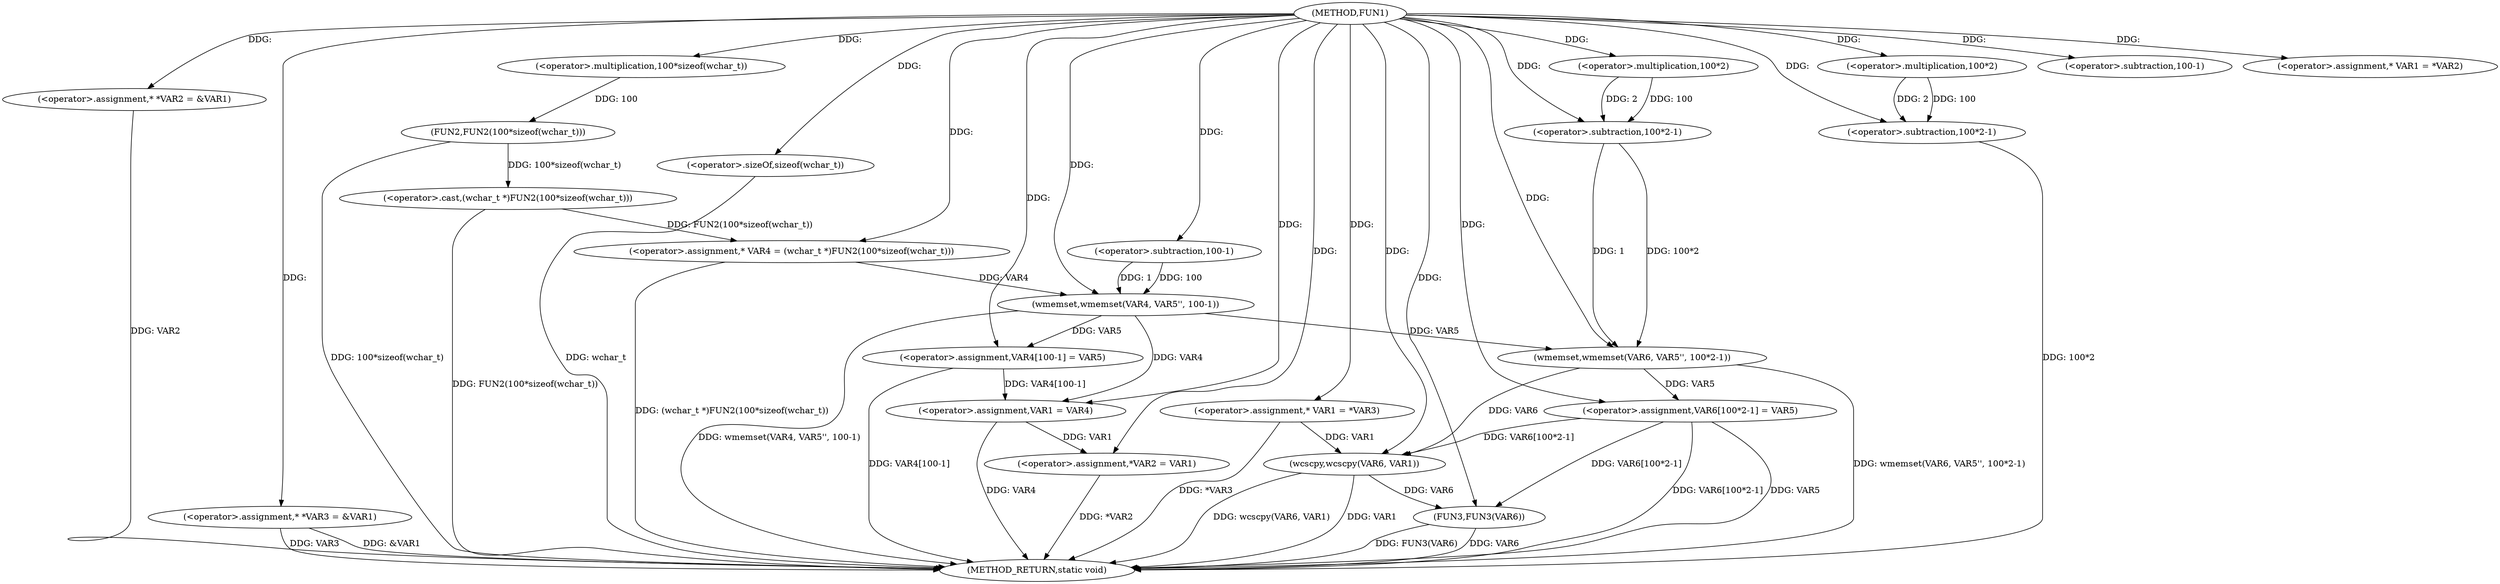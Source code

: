 digraph FUN1 {  
"1000100" [label = "(METHOD,FUN1)" ]
"1000179" [label = "(METHOD_RETURN,static void)" ]
"1000104" [label = "(<operator>.assignment,* *VAR2 = &VAR1)" ]
"1000109" [label = "(<operator>.assignment,* *VAR3 = &VAR1)" ]
"1000114" [label = "(<operator>.assignment,* VAR4 = (wchar_t *)FUN2(100*sizeof(wchar_t)))" ]
"1000116" [label = "(<operator>.cast,(wchar_t *)FUN2(100*sizeof(wchar_t)))" ]
"1000118" [label = "(FUN2,FUN2(100*sizeof(wchar_t)))" ]
"1000119" [label = "(<operator>.multiplication,100*sizeof(wchar_t))" ]
"1000121" [label = "(<operator>.sizeOf,sizeof(wchar_t))" ]
"1000123" [label = "(wmemset,wmemset(VAR4, VAR5'', 100-1))" ]
"1000126" [label = "(<operator>.subtraction,100-1)" ]
"1000129" [label = "(<operator>.assignment,VAR4[100-1] = VAR5)" ]
"1000132" [label = "(<operator>.subtraction,100-1)" ]
"1000138" [label = "(<operator>.assignment,* VAR1 = *VAR2)" ]
"1000142" [label = "(<operator>.assignment,VAR1 = VAR4)" ]
"1000145" [label = "(<operator>.assignment,*VAR2 = VAR1)" ]
"1000151" [label = "(<operator>.assignment,* VAR1 = *VAR3)" ]
"1000157" [label = "(wmemset,wmemset(VAR6, VAR5'', 100*2-1))" ]
"1000160" [label = "(<operator>.subtraction,100*2-1)" ]
"1000161" [label = "(<operator>.multiplication,100*2)" ]
"1000165" [label = "(<operator>.assignment,VAR6[100*2-1] = VAR5)" ]
"1000168" [label = "(<operator>.subtraction,100*2-1)" ]
"1000169" [label = "(<operator>.multiplication,100*2)" ]
"1000174" [label = "(wcscpy,wcscpy(VAR6, VAR1))" ]
"1000177" [label = "(FUN3,FUN3(VAR6))" ]
  "1000177" -> "1000179"  [ label = "DDG: VAR6"] 
  "1000168" -> "1000179"  [ label = "DDG: 100*2"] 
  "1000157" -> "1000179"  [ label = "DDG: wmemset(VAR6, VAR5'', 100*2-1)"] 
  "1000104" -> "1000179"  [ label = "DDG: VAR2"] 
  "1000165" -> "1000179"  [ label = "DDG: VAR6[100*2-1]"] 
  "1000174" -> "1000179"  [ label = "DDG: VAR1"] 
  "1000151" -> "1000179"  [ label = "DDG: *VAR3"] 
  "1000116" -> "1000179"  [ label = "DDG: FUN2(100*sizeof(wchar_t))"] 
  "1000177" -> "1000179"  [ label = "DDG: FUN3(VAR6)"] 
  "1000118" -> "1000179"  [ label = "DDG: 100*sizeof(wchar_t)"] 
  "1000145" -> "1000179"  [ label = "DDG: *VAR2"] 
  "1000129" -> "1000179"  [ label = "DDG: VAR4[100-1]"] 
  "1000123" -> "1000179"  [ label = "DDG: wmemset(VAR4, VAR5'', 100-1)"] 
  "1000142" -> "1000179"  [ label = "DDG: VAR4"] 
  "1000109" -> "1000179"  [ label = "DDG: VAR3"] 
  "1000165" -> "1000179"  [ label = "DDG: VAR5"] 
  "1000121" -> "1000179"  [ label = "DDG: wchar_t"] 
  "1000109" -> "1000179"  [ label = "DDG: &VAR1"] 
  "1000114" -> "1000179"  [ label = "DDG: (wchar_t *)FUN2(100*sizeof(wchar_t))"] 
  "1000174" -> "1000179"  [ label = "DDG: wcscpy(VAR6, VAR1)"] 
  "1000100" -> "1000104"  [ label = "DDG: "] 
  "1000100" -> "1000109"  [ label = "DDG: "] 
  "1000116" -> "1000114"  [ label = "DDG: FUN2(100*sizeof(wchar_t))"] 
  "1000100" -> "1000114"  [ label = "DDG: "] 
  "1000118" -> "1000116"  [ label = "DDG: 100*sizeof(wchar_t)"] 
  "1000119" -> "1000118"  [ label = "DDG: 100"] 
  "1000100" -> "1000119"  [ label = "DDG: "] 
  "1000100" -> "1000121"  [ label = "DDG: "] 
  "1000114" -> "1000123"  [ label = "DDG: VAR4"] 
  "1000100" -> "1000123"  [ label = "DDG: "] 
  "1000126" -> "1000123"  [ label = "DDG: 100"] 
  "1000126" -> "1000123"  [ label = "DDG: 1"] 
  "1000100" -> "1000126"  [ label = "DDG: "] 
  "1000123" -> "1000129"  [ label = "DDG: VAR5"] 
  "1000100" -> "1000129"  [ label = "DDG: "] 
  "1000100" -> "1000132"  [ label = "DDG: "] 
  "1000100" -> "1000138"  [ label = "DDG: "] 
  "1000129" -> "1000142"  [ label = "DDG: VAR4[100-1]"] 
  "1000123" -> "1000142"  [ label = "DDG: VAR4"] 
  "1000100" -> "1000142"  [ label = "DDG: "] 
  "1000142" -> "1000145"  [ label = "DDG: VAR1"] 
  "1000100" -> "1000145"  [ label = "DDG: "] 
  "1000100" -> "1000151"  [ label = "DDG: "] 
  "1000100" -> "1000157"  [ label = "DDG: "] 
  "1000123" -> "1000157"  [ label = "DDG: VAR5"] 
  "1000160" -> "1000157"  [ label = "DDG: 100*2"] 
  "1000160" -> "1000157"  [ label = "DDG: 1"] 
  "1000161" -> "1000160"  [ label = "DDG: 100"] 
  "1000161" -> "1000160"  [ label = "DDG: 2"] 
  "1000100" -> "1000161"  [ label = "DDG: "] 
  "1000100" -> "1000160"  [ label = "DDG: "] 
  "1000157" -> "1000165"  [ label = "DDG: VAR5"] 
  "1000100" -> "1000165"  [ label = "DDG: "] 
  "1000169" -> "1000168"  [ label = "DDG: 100"] 
  "1000169" -> "1000168"  [ label = "DDG: 2"] 
  "1000100" -> "1000169"  [ label = "DDG: "] 
  "1000100" -> "1000168"  [ label = "DDG: "] 
  "1000165" -> "1000174"  [ label = "DDG: VAR6[100*2-1]"] 
  "1000157" -> "1000174"  [ label = "DDG: VAR6"] 
  "1000100" -> "1000174"  [ label = "DDG: "] 
  "1000151" -> "1000174"  [ label = "DDG: VAR1"] 
  "1000165" -> "1000177"  [ label = "DDG: VAR6[100*2-1]"] 
  "1000174" -> "1000177"  [ label = "DDG: VAR6"] 
  "1000100" -> "1000177"  [ label = "DDG: "] 
}
